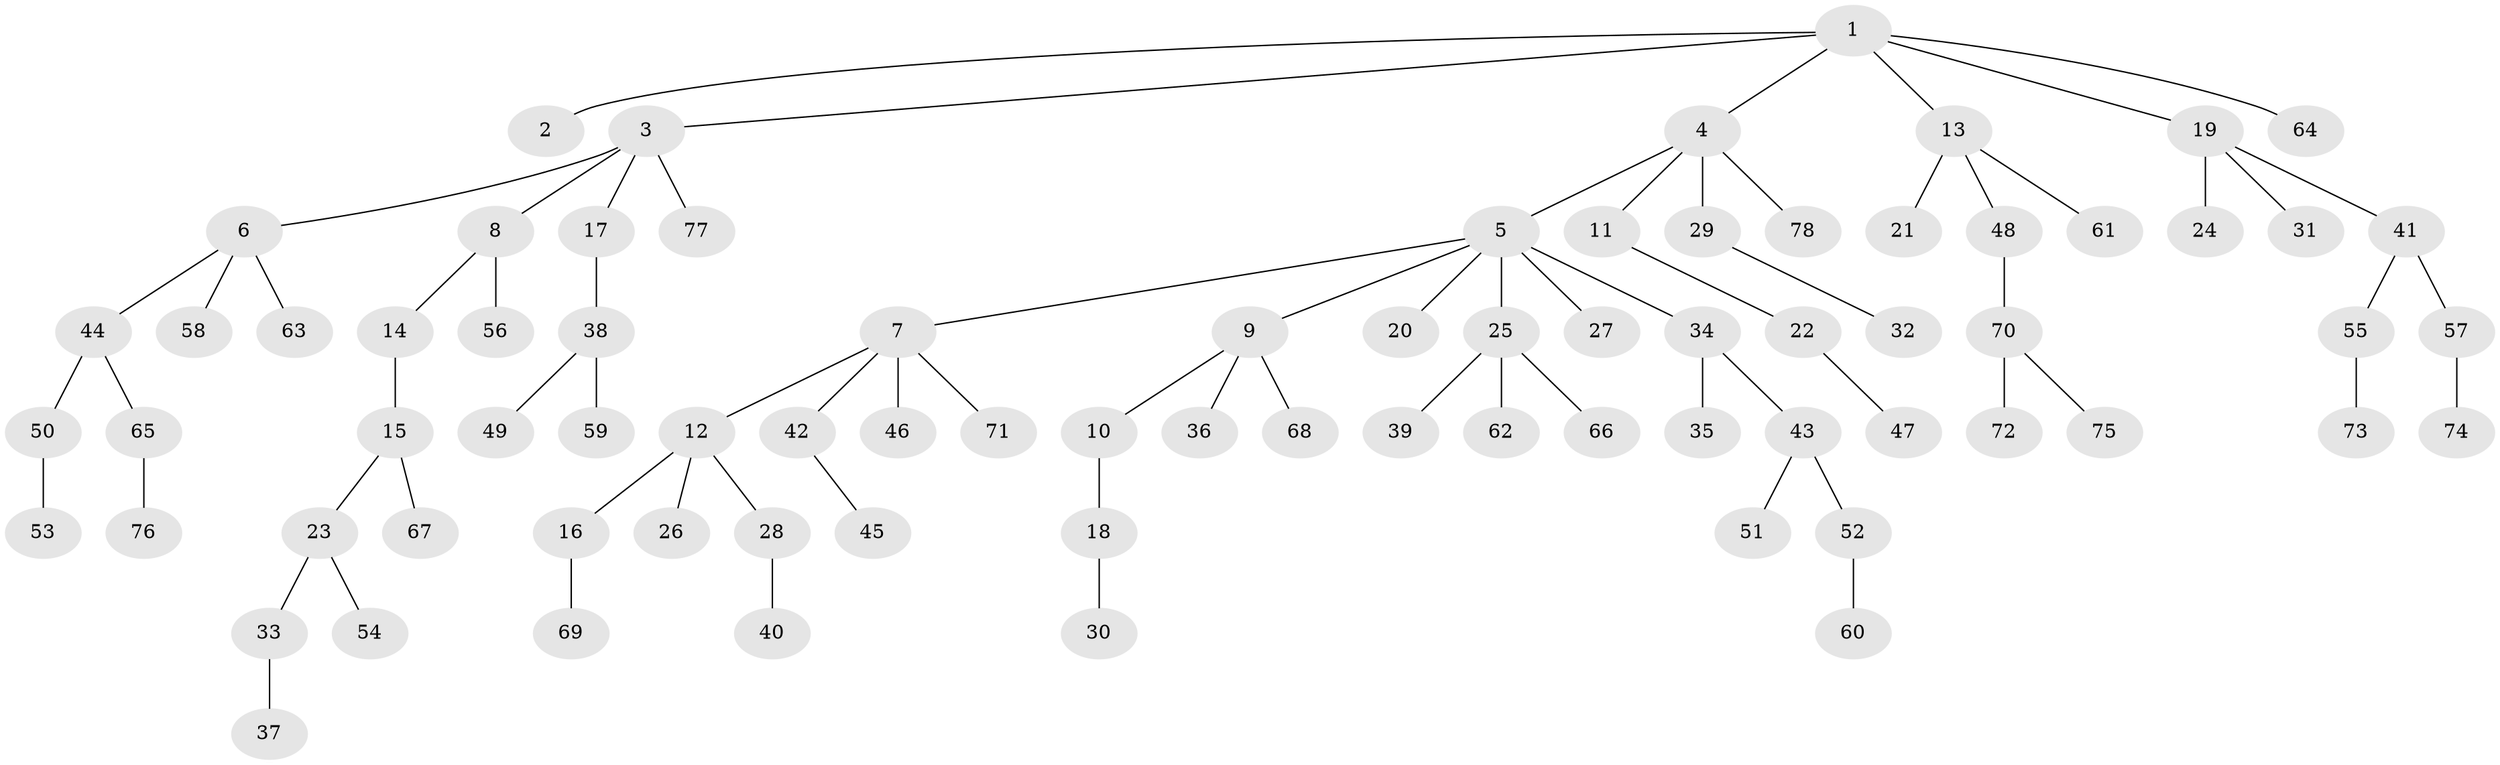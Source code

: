 // coarse degree distribution, {5: 0.07547169811320754, 1: 0.5660377358490566, 4: 0.018867924528301886, 9: 0.018867924528301886, 3: 0.1320754716981132, 2: 0.18867924528301888}
// Generated by graph-tools (version 1.1) at 2025/42/03/06/25 10:42:05]
// undirected, 78 vertices, 77 edges
graph export_dot {
graph [start="1"]
  node [color=gray90,style=filled];
  1;
  2;
  3;
  4;
  5;
  6;
  7;
  8;
  9;
  10;
  11;
  12;
  13;
  14;
  15;
  16;
  17;
  18;
  19;
  20;
  21;
  22;
  23;
  24;
  25;
  26;
  27;
  28;
  29;
  30;
  31;
  32;
  33;
  34;
  35;
  36;
  37;
  38;
  39;
  40;
  41;
  42;
  43;
  44;
  45;
  46;
  47;
  48;
  49;
  50;
  51;
  52;
  53;
  54;
  55;
  56;
  57;
  58;
  59;
  60;
  61;
  62;
  63;
  64;
  65;
  66;
  67;
  68;
  69;
  70;
  71;
  72;
  73;
  74;
  75;
  76;
  77;
  78;
  1 -- 2;
  1 -- 3;
  1 -- 4;
  1 -- 13;
  1 -- 19;
  1 -- 64;
  3 -- 6;
  3 -- 8;
  3 -- 17;
  3 -- 77;
  4 -- 5;
  4 -- 11;
  4 -- 29;
  4 -- 78;
  5 -- 7;
  5 -- 9;
  5 -- 20;
  5 -- 25;
  5 -- 27;
  5 -- 34;
  6 -- 44;
  6 -- 58;
  6 -- 63;
  7 -- 12;
  7 -- 42;
  7 -- 46;
  7 -- 71;
  8 -- 14;
  8 -- 56;
  9 -- 10;
  9 -- 36;
  9 -- 68;
  10 -- 18;
  11 -- 22;
  12 -- 16;
  12 -- 26;
  12 -- 28;
  13 -- 21;
  13 -- 48;
  13 -- 61;
  14 -- 15;
  15 -- 23;
  15 -- 67;
  16 -- 69;
  17 -- 38;
  18 -- 30;
  19 -- 24;
  19 -- 31;
  19 -- 41;
  22 -- 47;
  23 -- 33;
  23 -- 54;
  25 -- 39;
  25 -- 62;
  25 -- 66;
  28 -- 40;
  29 -- 32;
  33 -- 37;
  34 -- 35;
  34 -- 43;
  38 -- 49;
  38 -- 59;
  41 -- 55;
  41 -- 57;
  42 -- 45;
  43 -- 51;
  43 -- 52;
  44 -- 50;
  44 -- 65;
  48 -- 70;
  50 -- 53;
  52 -- 60;
  55 -- 73;
  57 -- 74;
  65 -- 76;
  70 -- 72;
  70 -- 75;
}
